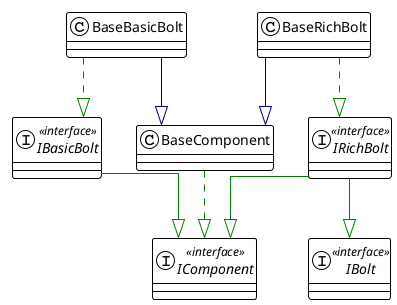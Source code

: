 @startuml

!theme plain
top to bottom direction
skinparam linetype ortho

class BaseBasicBolt
class BaseComponent
class BaseRichBolt
interface IBasicBolt << interface >>
interface IBolt << interface >>
interface IComponent << interface >>
interface IRichBolt << interface >>

BaseBasicBolt  -[#000082,plain]-^  BaseComponent
BaseBasicBolt  -[#008200,dashed]-^  IBasicBolt
BaseComponent  -[#008200,dashed]-^  IComponent
BaseRichBolt   -[#000082,plain]-^  BaseComponent
BaseRichBolt   -[#008200,dashed]-^  IRichBolt
IBasicBolt     -[#008200,plain]-^  IComponent
IRichBolt      -[#008200,plain]-^  IBolt
IRichBolt      -[#008200,plain]-^  IComponent
@enduml
